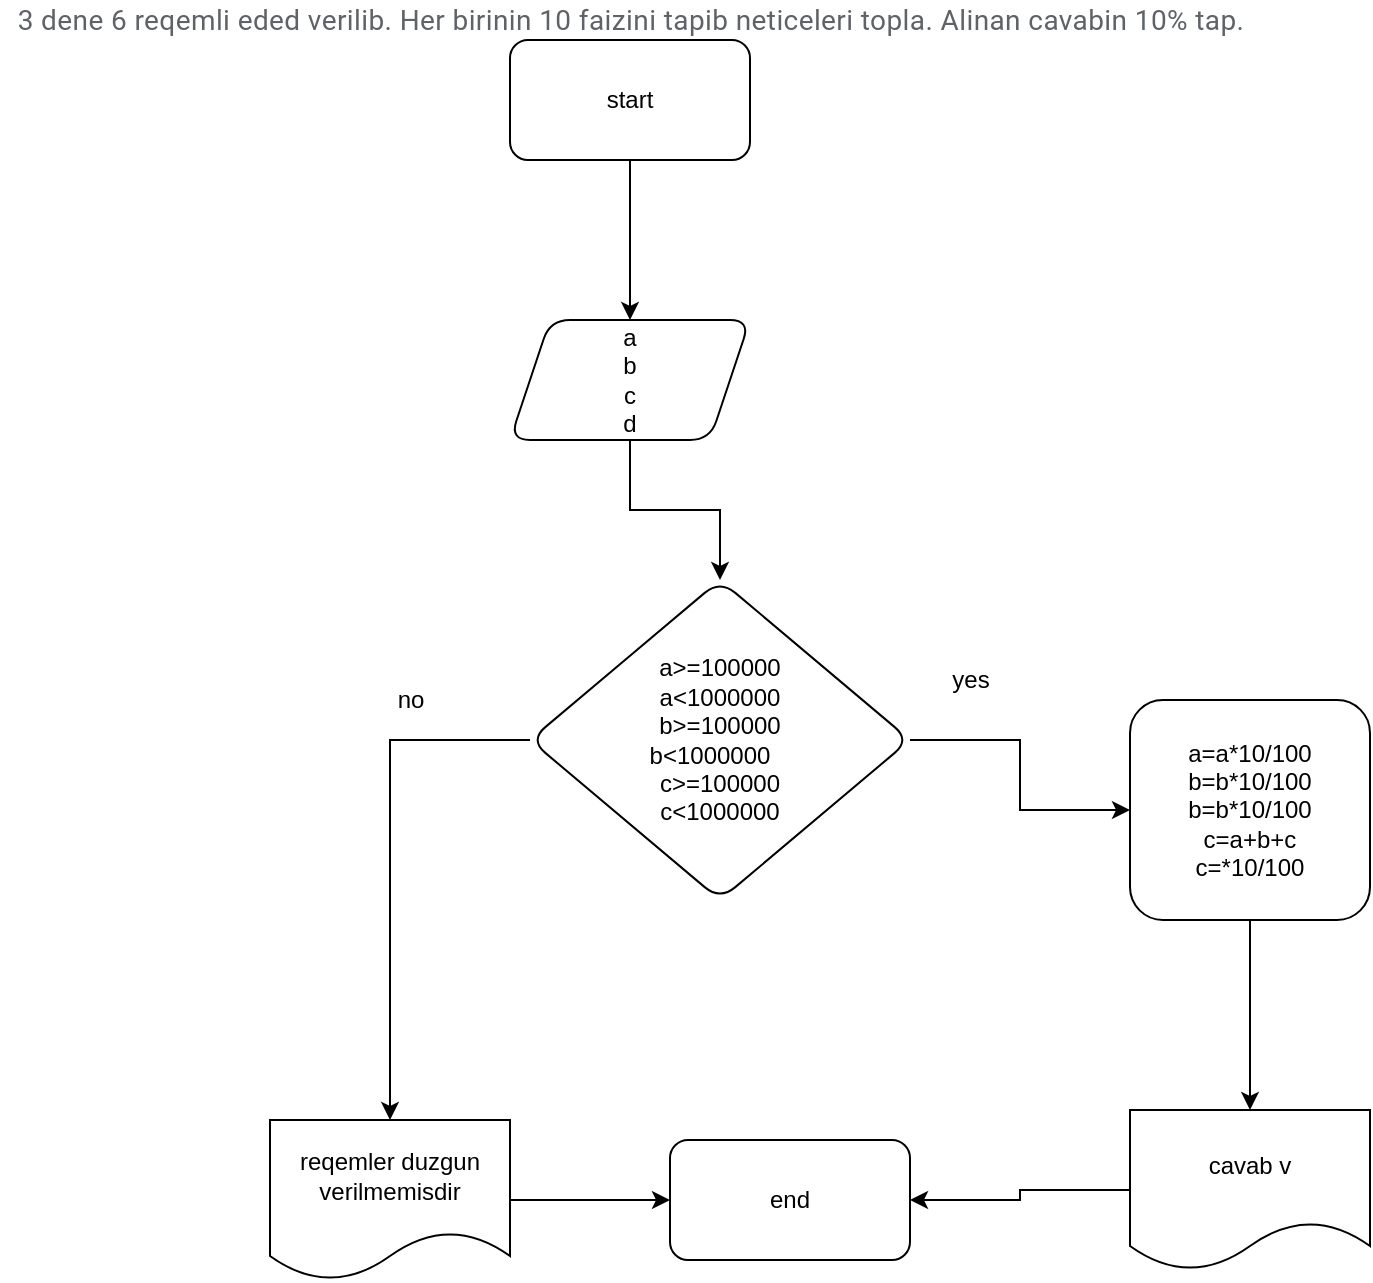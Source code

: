 <mxfile version="16.6.5" type="device"><diagram id="C5RBs43oDa-KdzZeNtuy" name="Page-1"><mxGraphModel dx="2105" dy="617" grid="1" gridSize="10" guides="1" tooltips="1" connect="1" arrows="1" fold="1" page="1" pageScale="1" pageWidth="827" pageHeight="1169" math="0" shadow="0"><root><mxCell id="WIyWlLk6GJQsqaUBKTNV-0"/><mxCell id="WIyWlLk6GJQsqaUBKTNV-1" parent="WIyWlLk6GJQsqaUBKTNV-0"/><mxCell id="I0G3wVSK4qsHOuEPj7fV-0" value="&lt;span style=&quot;color: rgb(95 , 99 , 104) ; font-family: &amp;#34;roboto&amp;#34; , &amp;#34;robotodraft&amp;#34; , &amp;#34;helvetica&amp;#34; , &amp;#34;arial&amp;#34; , sans-serif ; font-size: 14px ; letter-spacing: 0.2px ; background-color: rgb(255 , 255 , 255)&quot;&gt;3 dene 6 reqemli eded verilib. Her birinin 10 faizini tapib neticeleri topla. Alinan cavabin 10% tap.&lt;/span&gt;" style="text;html=1;align=center;verticalAlign=middle;resizable=0;points=[];autosize=1;strokeColor=none;fillColor=none;" vertex="1" parent="WIyWlLk6GJQsqaUBKTNV-1"><mxGeometry x="-175" y="110" width="630" height="20" as="geometry"/></mxCell><mxCell id="I0G3wVSK4qsHOuEPj7fV-3" value="" style="edgeStyle=orthogonalEdgeStyle;rounded=0;orthogonalLoop=1;jettySize=auto;html=1;" edge="1" parent="WIyWlLk6GJQsqaUBKTNV-1" source="I0G3wVSK4qsHOuEPj7fV-1" target="I0G3wVSK4qsHOuEPj7fV-2"><mxGeometry relative="1" as="geometry"/></mxCell><mxCell id="I0G3wVSK4qsHOuEPj7fV-1" value="start" style="rounded=1;whiteSpace=wrap;html=1;" vertex="1" parent="WIyWlLk6GJQsqaUBKTNV-1"><mxGeometry x="80" y="130" width="120" height="60" as="geometry"/></mxCell><mxCell id="I0G3wVSK4qsHOuEPj7fV-5" value="" style="edgeStyle=orthogonalEdgeStyle;rounded=0;orthogonalLoop=1;jettySize=auto;html=1;" edge="1" parent="WIyWlLk6GJQsqaUBKTNV-1" source="I0G3wVSK4qsHOuEPj7fV-2" target="I0G3wVSK4qsHOuEPj7fV-4"><mxGeometry relative="1" as="geometry"/></mxCell><mxCell id="I0G3wVSK4qsHOuEPj7fV-2" value="a&lt;br&gt;b&lt;br&gt;c&lt;br&gt;d" style="shape=parallelogram;perimeter=parallelogramPerimeter;whiteSpace=wrap;html=1;fixedSize=1;rounded=1;" vertex="1" parent="WIyWlLk6GJQsqaUBKTNV-1"><mxGeometry x="80" y="270" width="120" height="60" as="geometry"/></mxCell><mxCell id="I0G3wVSK4qsHOuEPj7fV-7" value="" style="edgeStyle=orthogonalEdgeStyle;rounded=0;orthogonalLoop=1;jettySize=auto;html=1;" edge="1" parent="WIyWlLk6GJQsqaUBKTNV-1" source="I0G3wVSK4qsHOuEPj7fV-4" target="I0G3wVSK4qsHOuEPj7fV-6"><mxGeometry relative="1" as="geometry"/></mxCell><mxCell id="I0G3wVSK4qsHOuEPj7fV-9" value="" style="edgeStyle=orthogonalEdgeStyle;rounded=0;orthogonalLoop=1;jettySize=auto;html=1;" edge="1" parent="WIyWlLk6GJQsqaUBKTNV-1" source="I0G3wVSK4qsHOuEPj7fV-4" target="I0G3wVSK4qsHOuEPj7fV-8"><mxGeometry relative="1" as="geometry"/></mxCell><mxCell id="I0G3wVSK4qsHOuEPj7fV-4" value="a&amp;gt;=100000&lt;br&gt;a&amp;lt;1000000&lt;br&gt;b&amp;gt;=100000&lt;br&gt;b&amp;lt;1000000&amp;nbsp; &amp;nbsp; &lt;br&gt;c&amp;gt;=100000&lt;br&gt;c&amp;lt;1000000" style="rhombus;whiteSpace=wrap;html=1;rounded=1;" vertex="1" parent="WIyWlLk6GJQsqaUBKTNV-1"><mxGeometry x="90" y="400" width="190" height="160" as="geometry"/></mxCell><mxCell id="I0G3wVSK4qsHOuEPj7fV-16" value="" style="edgeStyle=orthogonalEdgeStyle;rounded=0;orthogonalLoop=1;jettySize=auto;html=1;" edge="1" parent="WIyWlLk6GJQsqaUBKTNV-1" source="I0G3wVSK4qsHOuEPj7fV-6" target="I0G3wVSK4qsHOuEPj7fV-15"><mxGeometry relative="1" as="geometry"/></mxCell><mxCell id="I0G3wVSK4qsHOuEPj7fV-6" value="reqemler duzgun verilmemisdir" style="shape=document;whiteSpace=wrap;html=1;boundedLbl=1;rounded=1;" vertex="1" parent="WIyWlLk6GJQsqaUBKTNV-1"><mxGeometry x="-40" y="670" width="120" height="80" as="geometry"/></mxCell><mxCell id="I0G3wVSK4qsHOuEPj7fV-14" value="" style="edgeStyle=orthogonalEdgeStyle;rounded=0;orthogonalLoop=1;jettySize=auto;html=1;" edge="1" parent="WIyWlLk6GJQsqaUBKTNV-1" source="I0G3wVSK4qsHOuEPj7fV-8" target="I0G3wVSK4qsHOuEPj7fV-13"><mxGeometry relative="1" as="geometry"/></mxCell><mxCell id="I0G3wVSK4qsHOuEPj7fV-8" value="a=a*10/100&lt;br&gt;b=b*10/100&lt;br&gt;b=b*10/100&lt;br&gt;c=a+b+c&lt;br&gt;c=*10/100" style="rounded=1;whiteSpace=wrap;html=1;" vertex="1" parent="WIyWlLk6GJQsqaUBKTNV-1"><mxGeometry x="390" y="460" width="120" height="110" as="geometry"/></mxCell><mxCell id="I0G3wVSK4qsHOuEPj7fV-10" value="no" style="text;html=1;align=center;verticalAlign=middle;resizable=0;points=[];autosize=1;strokeColor=none;fillColor=none;" vertex="1" parent="WIyWlLk6GJQsqaUBKTNV-1"><mxGeometry x="15" y="450" width="30" height="20" as="geometry"/></mxCell><mxCell id="I0G3wVSK4qsHOuEPj7fV-11" value="yes" style="text;html=1;align=center;verticalAlign=middle;resizable=0;points=[];autosize=1;strokeColor=none;fillColor=none;" vertex="1" parent="WIyWlLk6GJQsqaUBKTNV-1"><mxGeometry x="295" y="440" width="30" height="20" as="geometry"/></mxCell><mxCell id="I0G3wVSK4qsHOuEPj7fV-17" value="" style="edgeStyle=orthogonalEdgeStyle;rounded=0;orthogonalLoop=1;jettySize=auto;html=1;" edge="1" parent="WIyWlLk6GJQsqaUBKTNV-1" source="I0G3wVSK4qsHOuEPj7fV-13" target="I0G3wVSK4qsHOuEPj7fV-15"><mxGeometry relative="1" as="geometry"/></mxCell><mxCell id="I0G3wVSK4qsHOuEPj7fV-13" value="cavab v" style="shape=document;whiteSpace=wrap;html=1;boundedLbl=1;rounded=1;" vertex="1" parent="WIyWlLk6GJQsqaUBKTNV-1"><mxGeometry x="390" y="665" width="120" height="80" as="geometry"/></mxCell><mxCell id="I0G3wVSK4qsHOuEPj7fV-15" value="end" style="whiteSpace=wrap;html=1;rounded=1;" vertex="1" parent="WIyWlLk6GJQsqaUBKTNV-1"><mxGeometry x="160" y="680" width="120" height="60" as="geometry"/></mxCell></root></mxGraphModel></diagram></mxfile>